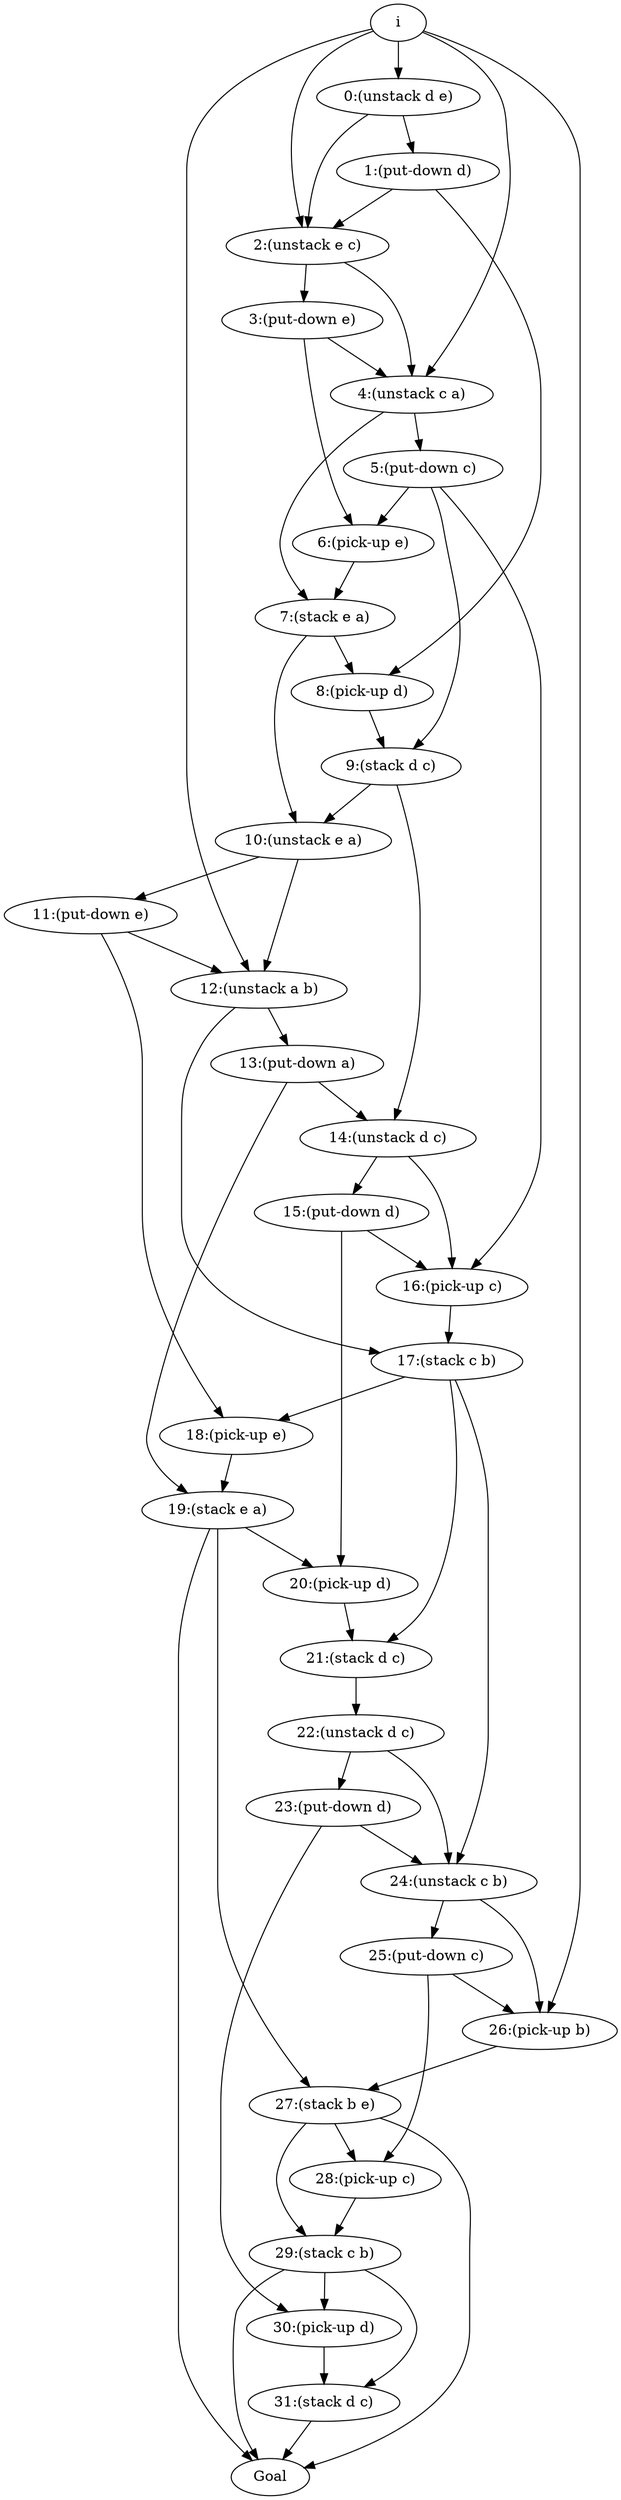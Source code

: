 digraph D { 
"0:(unstack d e)" -> "1:(put-down d)";
"0:(unstack d e)" -> "2:(unstack e c)";
"1:(put-down d)" -> "2:(unstack e c)";
"1:(put-down d)" -> "8:(pick-up d)";
"2:(unstack e c)" -> "3:(put-down e)";
"2:(unstack e c)" -> "4:(unstack c a)";
"3:(put-down e)" -> "4:(unstack c a)";
"3:(put-down e)" -> "6:(pick-up e)";
"4:(unstack c a)" -> "5:(put-down c)";
"4:(unstack c a)" -> "7:(stack e a)";
"5:(put-down c)" -> "6:(pick-up e)";
"5:(put-down c)" -> "9:(stack d c)";
"5:(put-down c)" -> "16:(pick-up c)";
"6:(pick-up e)" -> "7:(stack e a)";
"7:(stack e a)" -> "8:(pick-up d)";
"7:(stack e a)" -> "10:(unstack e a)";
"8:(pick-up d)" -> "9:(stack d c)";
"9:(stack d c)" -> "10:(unstack e a)";
"9:(stack d c)" -> "14:(unstack d c)";
"10:(unstack e a)" -> "11:(put-down e)";
"10:(unstack e a)" -> "12:(unstack a b)";
"11:(put-down e)" -> "12:(unstack a b)";
"11:(put-down e)" -> "18:(pick-up e)";
"12:(unstack a b)" -> "13:(put-down a)";
"12:(unstack a b)" -> "17:(stack c b)";
"13:(put-down a)" -> "14:(unstack d c)";
"13:(put-down a)" -> "19:(stack e a)";
"14:(unstack d c)" -> "15:(put-down d)";
"14:(unstack d c)" -> "16:(pick-up c)";
"15:(put-down d)" -> "16:(pick-up c)";
"15:(put-down d)" -> "20:(pick-up d)";
"16:(pick-up c)" -> "17:(stack c b)";
"17:(stack c b)" -> "18:(pick-up e)";
"17:(stack c b)" -> "21:(stack d c)";
"17:(stack c b)" -> "24:(unstack c b)";
"18:(pick-up e)" -> "19:(stack e a)";
"19:(stack e a)" -> "20:(pick-up d)";
"19:(stack e a)" -> "27:(stack b e)";
"19:(stack e a)" -> " Goal ";
"20:(pick-up d)" -> "21:(stack d c)";
"21:(stack d c)" -> "22:(unstack d c)";
"22:(unstack d c)" -> "23:(put-down d)";
"22:(unstack d c)" -> "24:(unstack c b)";
"23:(put-down d)" -> "24:(unstack c b)";
"23:(put-down d)" -> "30:(pick-up d)";
"24:(unstack c b)" -> "25:(put-down c)";
"24:(unstack c b)" -> "26:(pick-up b)";
"25:(put-down c)" -> "26:(pick-up b)";
"25:(put-down c)" -> "28:(pick-up c)";
"26:(pick-up b)" -> "27:(stack b e)";
"27:(stack b e)" -> "28:(pick-up c)";
"27:(stack b e)" -> "29:(stack c b)";
"27:(stack b e)" -> " Goal ";
"28:(pick-up c)" -> "29:(stack c b)";
"29:(stack c b)" -> "30:(pick-up d)";
"29:(stack c b)" -> "31:(stack d c)";
"29:(stack c b)" -> " Goal ";
"30:(pick-up d)" -> "31:(stack d c)";
"31:(stack d c)" -> " Goal ";
" i " -> "0:(unstack d e)";
" i " -> "2:(unstack e c)";
" i " -> "4:(unstack c a)";
" i " -> "12:(unstack a b)";
" i " -> "26:(pick-up b)";
} 